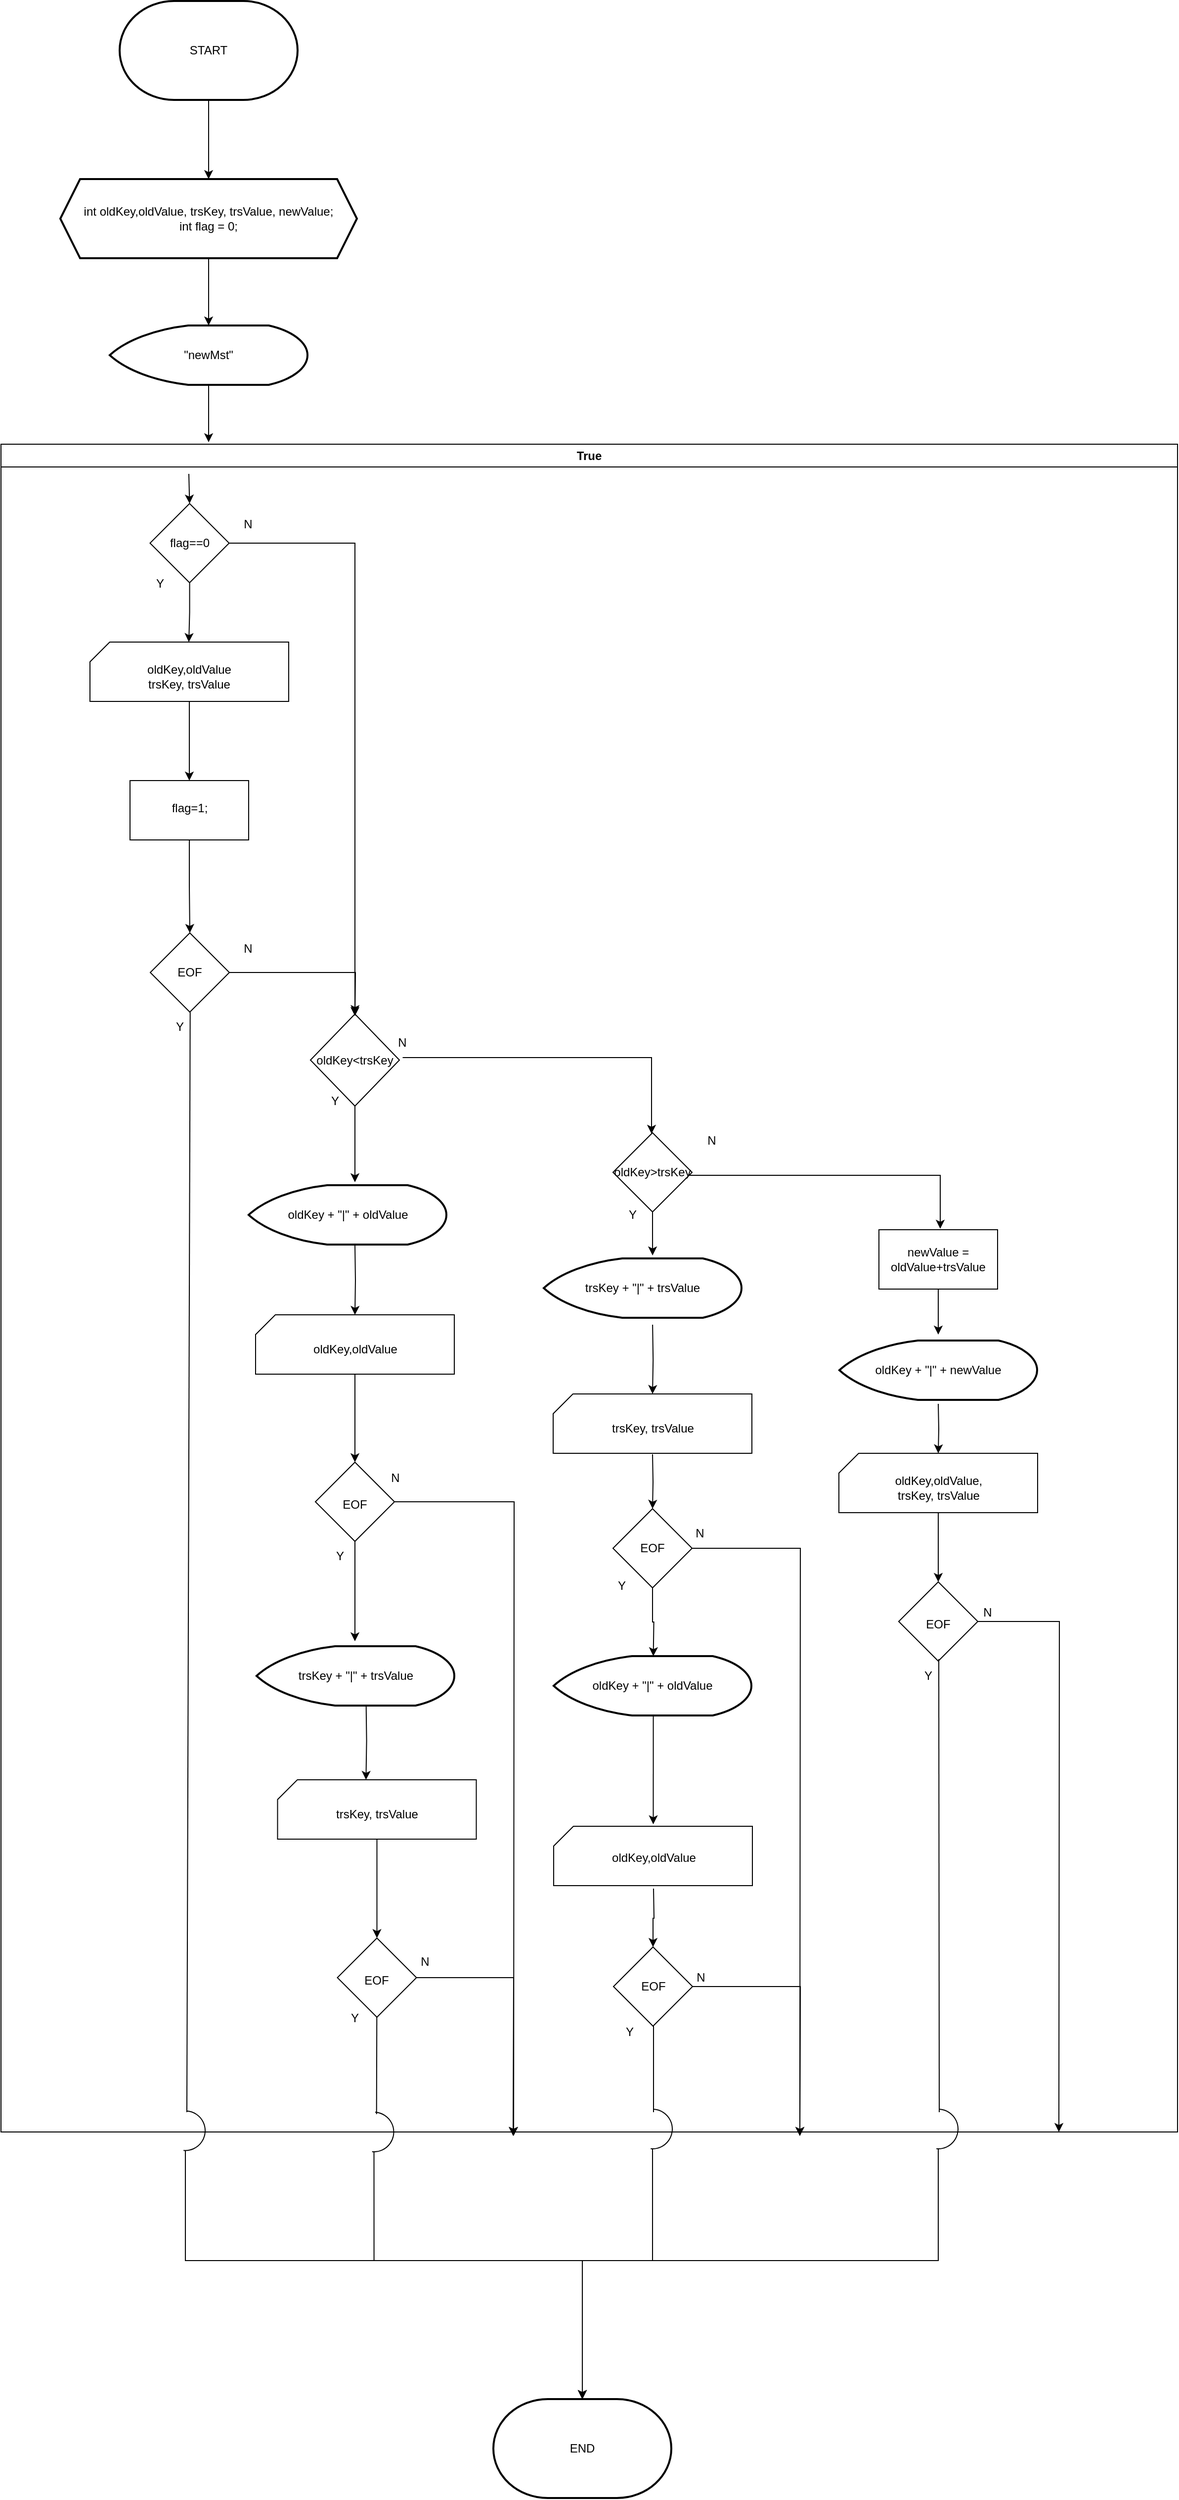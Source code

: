 <mxfile version="24.7.8">
  <diagram id="C5RBs43oDa-KdzZeNtuy" name="Page-1">
    <mxGraphModel dx="2093" dy="1055" grid="1" gridSize="10" guides="1" tooltips="1" connect="1" arrows="1" fold="1" page="1" pageScale="1" pageWidth="827" pageHeight="1169" math="0" shadow="0">
      <root>
        <mxCell id="WIyWlLk6GJQsqaUBKTNV-0" />
        <mxCell id="WIyWlLk6GJQsqaUBKTNV-1" parent="WIyWlLk6GJQsqaUBKTNV-0" />
        <mxCell id="6_lR2xCPuKKpcIwYhs6z-3" value="" style="edgeStyle=orthogonalEdgeStyle;rounded=0;orthogonalLoop=1;jettySize=auto;html=1;" edge="1" parent="WIyWlLk6GJQsqaUBKTNV-1" source="6_lR2xCPuKKpcIwYhs6z-1" target="6_lR2xCPuKKpcIwYhs6z-2">
          <mxGeometry relative="1" as="geometry" />
        </mxCell>
        <mxCell id="6_lR2xCPuKKpcIwYhs6z-1" value="START" style="strokeWidth=2;html=1;shape=mxgraph.flowchart.terminator;whiteSpace=wrap;" vertex="1" parent="WIyWlLk6GJQsqaUBKTNV-1">
          <mxGeometry x="192" y="34" width="180" height="100" as="geometry" />
        </mxCell>
        <mxCell id="6_lR2xCPuKKpcIwYhs6z-8" value="" style="edgeStyle=orthogonalEdgeStyle;rounded=0;orthogonalLoop=1;jettySize=auto;html=1;" edge="1" parent="WIyWlLk6GJQsqaUBKTNV-1" source="6_lR2xCPuKKpcIwYhs6z-2">
          <mxGeometry relative="1" as="geometry">
            <mxPoint x="282" y="362" as="targetPoint" />
          </mxGeometry>
        </mxCell>
        <mxCell id="6_lR2xCPuKKpcIwYhs6z-2" value="&lt;div&gt;int&amp;nbsp;&lt;span style=&quot;background-color: initial;&quot;&gt;oldKey&lt;/span&gt;&lt;span style=&quot;background-color: initial;&quot;&gt;,oldValue,&amp;nbsp;&lt;/span&gt;&lt;span style=&quot;background-color: initial;&quot;&gt;trsKey, trsValue, newValue;&lt;/span&gt;&lt;/div&gt;&lt;div&gt;int flag = 0;&lt;/div&gt;" style="shape=hexagon;perimeter=hexagonPerimeter2;whiteSpace=wrap;html=1;fixedSize=1;strokeWidth=2;" vertex="1" parent="WIyWlLk6GJQsqaUBKTNV-1">
          <mxGeometry x="132" y="214" width="300" height="80" as="geometry" />
        </mxCell>
        <mxCell id="6_lR2xCPuKKpcIwYhs6z-183" value="" style="group" vertex="1" connectable="0" parent="WIyWlLk6GJQsqaUBKTNV-1">
          <mxGeometry x="72" y="482" width="1190" height="1976" as="geometry" />
        </mxCell>
        <mxCell id="6_lR2xCPuKKpcIwYhs6z-6" value="True" style="swimlane;whiteSpace=wrap;html=1;startSize=23;" vertex="1" parent="6_lR2xCPuKKpcIwYhs6z-183">
          <mxGeometry width="1190" height="1706" as="geometry" />
        </mxCell>
        <mxCell id="6_lR2xCPuKKpcIwYhs6z-11" value="" style="group" vertex="1" connectable="0" parent="6_lR2xCPuKKpcIwYhs6z-6">
          <mxGeometry x="90" y="200" width="201" height="60" as="geometry" />
        </mxCell>
        <mxCell id="6_lR2xCPuKKpcIwYhs6z-14" value="" style="group" vertex="1" connectable="0" parent="6_lR2xCPuKKpcIwYhs6z-11">
          <mxGeometry width="201" height="60" as="geometry" />
        </mxCell>
        <mxCell id="6_lR2xCPuKKpcIwYhs6z-9" value="" style="verticalLabelPosition=bottom;verticalAlign=top;html=1;shape=card;whiteSpace=wrap;size=20;arcSize=12;" vertex="1" parent="6_lR2xCPuKKpcIwYhs6z-14">
          <mxGeometry width="201" height="60" as="geometry" />
        </mxCell>
        <mxCell id="6_lR2xCPuKKpcIwYhs6z-10" value="oldKey&lt;span style=&quot;background-color: initial;&quot;&gt;,oldValue&lt;/span&gt;&lt;div&gt;trsKey,&amp;nbsp;&lt;span style=&quot;background-color: initial;&quot;&gt;trsValue&lt;/span&gt;&lt;span style=&quot;background-color: initial;&quot;&gt;&lt;br&gt;&lt;/span&gt;&lt;/div&gt;" style="text;html=1;align=center;verticalAlign=middle;whiteSpace=wrap;rounded=0;" vertex="1" parent="6_lR2xCPuKKpcIwYhs6z-14">
          <mxGeometry x="40.2" y="20" width="120.6" height="30" as="geometry" />
        </mxCell>
        <mxCell id="6_lR2xCPuKKpcIwYhs6z-21" value="" style="edgeStyle=orthogonalEdgeStyle;rounded=0;orthogonalLoop=1;jettySize=auto;html=1;" edge="1" parent="6_lR2xCPuKKpcIwYhs6z-6" source="6_lR2xCPuKKpcIwYhs6z-12">
          <mxGeometry relative="1" as="geometry">
            <mxPoint x="358" y="576" as="targetPoint" />
          </mxGeometry>
        </mxCell>
        <mxCell id="6_lR2xCPuKKpcIwYhs6z-12" value="EOF" style="rhombus;whiteSpace=wrap;html=1;" vertex="1" parent="6_lR2xCPuKKpcIwYhs6z-6">
          <mxGeometry x="151" y="494" width="80" height="80" as="geometry" />
        </mxCell>
        <mxCell id="6_lR2xCPuKKpcIwYhs6z-18" value="Y" style="text;html=1;align=center;verticalAlign=middle;whiteSpace=wrap;rounded=0;" vertex="1" parent="6_lR2xCPuKKpcIwYhs6z-6">
          <mxGeometry x="150.75" y="574" width="60" height="30" as="geometry" />
        </mxCell>
        <mxCell id="6_lR2xCPuKKpcIwYhs6z-19" value="N" style="text;html=1;align=center;verticalAlign=middle;whiteSpace=wrap;rounded=0;" vertex="1" parent="6_lR2xCPuKKpcIwYhs6z-6">
          <mxGeometry x="220" y="495" width="60" height="30" as="geometry" />
        </mxCell>
        <mxCell id="6_lR2xCPuKKpcIwYhs6z-27" value="" style="edgeStyle=orthogonalEdgeStyle;rounded=0;orthogonalLoop=1;jettySize=auto;html=1;" edge="1" parent="6_lR2xCPuKKpcIwYhs6z-6" source="6_lR2xCPuKKpcIwYhs6z-23">
          <mxGeometry relative="1" as="geometry">
            <mxPoint x="358" y="746" as="targetPoint" />
          </mxGeometry>
        </mxCell>
        <mxCell id="6_lR2xCPuKKpcIwYhs6z-34" value="" style="edgeStyle=orthogonalEdgeStyle;rounded=0;orthogonalLoop=1;jettySize=auto;html=1;exitX=0.5;exitY=1;exitDx=0;exitDy=0;" edge="1" parent="6_lR2xCPuKKpcIwYhs6z-6" source="6_lR2xCPuKKpcIwYhs6z-60">
          <mxGeometry relative="1" as="geometry">
            <mxPoint x="427.25" y="621" as="sourcePoint" />
            <mxPoint x="658" y="697" as="targetPoint" />
            <Array as="points">
              <mxPoint x="658" y="620" />
            </Array>
          </mxGeometry>
        </mxCell>
        <mxCell id="6_lR2xCPuKKpcIwYhs6z-23" value="oldKey&amp;lt;trsKey" style="rhombus;whiteSpace=wrap;html=1;" vertex="1" parent="6_lR2xCPuKKpcIwYhs6z-6">
          <mxGeometry x="313" y="576" width="90" height="93" as="geometry" />
        </mxCell>
        <mxCell id="6_lR2xCPuKKpcIwYhs6z-59" value="" style="edgeStyle=orthogonalEdgeStyle;rounded=0;orthogonalLoop=1;jettySize=auto;html=1;entryX=0.5;entryY=0;entryDx=0;entryDy=0;entryPerimeter=0;" edge="1" parent="6_lR2xCPuKKpcIwYhs6z-6" target="6_lR2xCPuKKpcIwYhs6z-57">
          <mxGeometry relative="1" as="geometry">
            <mxPoint x="358" y="809" as="sourcePoint" />
          </mxGeometry>
        </mxCell>
        <mxCell id="6_lR2xCPuKKpcIwYhs6z-29" value="Y" style="text;html=1;align=center;verticalAlign=middle;whiteSpace=wrap;rounded=0;" vertex="1" parent="6_lR2xCPuKKpcIwYhs6z-6">
          <mxGeometry x="308" y="649" width="60" height="30" as="geometry" />
        </mxCell>
        <mxCell id="6_lR2xCPuKKpcIwYhs6z-61" value="" style="edgeStyle=orthogonalEdgeStyle;rounded=0;orthogonalLoop=1;jettySize=auto;html=1;" edge="1" parent="6_lR2xCPuKKpcIwYhs6z-6" source="6_lR2xCPuKKpcIwYhs6z-35">
          <mxGeometry relative="1" as="geometry">
            <mxPoint x="659.053" y="820" as="targetPoint" />
          </mxGeometry>
        </mxCell>
        <mxCell id="6_lR2xCPuKKpcIwYhs6z-71" value="" style="edgeStyle=orthogonalEdgeStyle;rounded=0;orthogonalLoop=1;jettySize=auto;html=1;" edge="1" parent="6_lR2xCPuKKpcIwYhs6z-6">
          <mxGeometry relative="1" as="geometry">
            <mxPoint x="675" y="736" as="sourcePoint" />
            <mxPoint x="949.029" y="793.029" as="targetPoint" />
            <Array as="points">
              <mxPoint x="675" y="739" />
              <mxPoint x="950" y="739" />
              <mxPoint x="950" y="793" />
            </Array>
          </mxGeometry>
        </mxCell>
        <mxCell id="6_lR2xCPuKKpcIwYhs6z-35" value="oldKey&amp;gt;trsKey" style="rhombus;whiteSpace=wrap;html=1;" vertex="1" parent="6_lR2xCPuKKpcIwYhs6z-6">
          <mxGeometry x="619" y="696" width="80" height="80" as="geometry" />
        </mxCell>
        <mxCell id="6_lR2xCPuKKpcIwYhs6z-63" value="" style="edgeStyle=orthogonalEdgeStyle;rounded=0;orthogonalLoop=1;jettySize=auto;html=1;" edge="1" parent="6_lR2xCPuKKpcIwYhs6z-6">
          <mxGeometry relative="1" as="geometry">
            <mxPoint x="659.053" y="890" as="sourcePoint" />
            <mxPoint x="659" y="960" as="targetPoint" />
          </mxGeometry>
        </mxCell>
        <mxCell id="6_lR2xCPuKKpcIwYhs6z-48" value="" style="edgeStyle=orthogonalEdgeStyle;rounded=0;orthogonalLoop=1;jettySize=auto;html=1;" edge="1" parent="6_lR2xCPuKKpcIwYhs6z-6" source="6_lR2xCPuKKpcIwYhs6z-45">
          <mxGeometry relative="1" as="geometry">
            <mxPoint x="190" y="200" as="targetPoint" />
          </mxGeometry>
        </mxCell>
        <mxCell id="6_lR2xCPuKKpcIwYhs6z-100" value="" style="edgeStyle=orthogonalEdgeStyle;rounded=0;orthogonalLoop=1;jettySize=auto;html=1;" edge="1" parent="6_lR2xCPuKKpcIwYhs6z-6" source="6_lR2xCPuKKpcIwYhs6z-45">
          <mxGeometry relative="1" as="geometry">
            <mxPoint x="358" y="578" as="targetPoint" />
            <Array as="points">
              <mxPoint x="358" y="100" />
            </Array>
          </mxGeometry>
        </mxCell>
        <mxCell id="6_lR2xCPuKKpcIwYhs6z-45" value="flag==0" style="rhombus;whiteSpace=wrap;html=1;" vertex="1" parent="6_lR2xCPuKKpcIwYhs6z-6">
          <mxGeometry x="150.75" y="60" width="80" height="80" as="geometry" />
        </mxCell>
        <mxCell id="6_lR2xCPuKKpcIwYhs6z-51" value="" style="edgeStyle=orthogonalEdgeStyle;rounded=0;orthogonalLoop=1;jettySize=auto;html=1;" edge="1" parent="6_lR2xCPuKKpcIwYhs6z-6" source="6_lR2xCPuKKpcIwYhs6z-46" target="6_lR2xCPuKKpcIwYhs6z-12">
          <mxGeometry relative="1" as="geometry" />
        </mxCell>
        <mxCell id="6_lR2xCPuKKpcIwYhs6z-46" value="&lt;div&gt;&lt;br&gt;&lt;/div&gt;&lt;div&gt;&lt;span style=&quot;background-color: initial;&quot;&gt;flag=1;&lt;/span&gt;&lt;br&gt;&lt;/div&gt;" style="whiteSpace=wrap;html=1;verticalAlign=top;arcSize=12;" vertex="1" parent="6_lR2xCPuKKpcIwYhs6z-6">
          <mxGeometry x="130.5" y="340" width="120" height="60" as="geometry" />
        </mxCell>
        <mxCell id="6_lR2xCPuKKpcIwYhs6z-47" value="" style="edgeStyle=orthogonalEdgeStyle;rounded=0;orthogonalLoop=1;jettySize=auto;html=1;" edge="1" parent="6_lR2xCPuKKpcIwYhs6z-6" source="6_lR2xCPuKKpcIwYhs6z-9" target="6_lR2xCPuKKpcIwYhs6z-46">
          <mxGeometry relative="1" as="geometry" />
        </mxCell>
        <mxCell id="6_lR2xCPuKKpcIwYhs6z-55" value="" style="group" vertex="1" connectable="0" parent="6_lR2xCPuKKpcIwYhs6z-6">
          <mxGeometry x="257.5" y="880" width="201" height="60" as="geometry" />
        </mxCell>
        <mxCell id="6_lR2xCPuKKpcIwYhs6z-56" value="" style="group" vertex="1" connectable="0" parent="6_lR2xCPuKKpcIwYhs6z-55">
          <mxGeometry width="201" height="60" as="geometry" />
        </mxCell>
        <mxCell id="6_lR2xCPuKKpcIwYhs6z-57" value="" style="verticalLabelPosition=bottom;verticalAlign=top;html=1;shape=card;whiteSpace=wrap;size=20;arcSize=12;" vertex="1" parent="6_lR2xCPuKKpcIwYhs6z-56">
          <mxGeometry width="201" height="60" as="geometry" />
        </mxCell>
        <mxCell id="6_lR2xCPuKKpcIwYhs6z-58" value="oldKey&lt;span style=&quot;background-color: initial;&quot;&gt;,oldValue&lt;/span&gt;" style="text;html=1;align=center;verticalAlign=middle;whiteSpace=wrap;rounded=0;" vertex="1" parent="6_lR2xCPuKKpcIwYhs6z-56">
          <mxGeometry x="40.2" y="20" width="120.6" height="30" as="geometry" />
        </mxCell>
        <mxCell id="6_lR2xCPuKKpcIwYhs6z-60" value="N" style="text;html=1;align=center;verticalAlign=middle;whiteSpace=wrap;rounded=0;" vertex="1" parent="6_lR2xCPuKKpcIwYhs6z-6">
          <mxGeometry x="376.25" y="590" width="60" height="30" as="geometry" />
        </mxCell>
        <mxCell id="6_lR2xCPuKKpcIwYhs6z-64" value="Y" style="text;html=1;align=center;verticalAlign=middle;whiteSpace=wrap;rounded=0;" vertex="1" parent="6_lR2xCPuKKpcIwYhs6z-6">
          <mxGeometry x="609" y="764" width="60" height="30" as="geometry" />
        </mxCell>
        <mxCell id="6_lR2xCPuKKpcIwYhs6z-65" value="N" style="text;html=1;align=center;verticalAlign=middle;whiteSpace=wrap;rounded=0;" vertex="1" parent="6_lR2xCPuKKpcIwYhs6z-6">
          <mxGeometry x="689" y="689" width="60" height="30" as="geometry" />
        </mxCell>
        <mxCell id="6_lR2xCPuKKpcIwYhs6z-66" value="" style="group" vertex="1" connectable="0" parent="6_lR2xCPuKKpcIwYhs6z-6">
          <mxGeometry x="535.5" y="960" width="201" height="60" as="geometry" />
        </mxCell>
        <mxCell id="6_lR2xCPuKKpcIwYhs6z-67" value="" style="group" vertex="1" connectable="0" parent="6_lR2xCPuKKpcIwYhs6z-66">
          <mxGeometry width="201" height="60" as="geometry" />
        </mxCell>
        <mxCell id="6_lR2xCPuKKpcIwYhs6z-68" value="" style="verticalLabelPosition=bottom;verticalAlign=top;html=1;shape=card;whiteSpace=wrap;size=20;arcSize=12;" vertex="1" parent="6_lR2xCPuKKpcIwYhs6z-67">
          <mxGeometry x="23" width="201" height="60" as="geometry" />
        </mxCell>
        <mxCell id="6_lR2xCPuKKpcIwYhs6z-69" value="trsKey, trsValue" style="text;html=1;align=center;verticalAlign=middle;whiteSpace=wrap;rounded=0;" vertex="1" parent="6_lR2xCPuKKpcIwYhs6z-67">
          <mxGeometry x="63.2" y="20" width="120.6" height="30" as="geometry" />
        </mxCell>
        <mxCell id="6_lR2xCPuKKpcIwYhs6z-74" value="" style="edgeStyle=orthogonalEdgeStyle;rounded=0;orthogonalLoop=1;jettySize=auto;html=1;" edge="1" parent="6_lR2xCPuKKpcIwYhs6z-6" source="6_lR2xCPuKKpcIwYhs6z-72">
          <mxGeometry relative="1" as="geometry">
            <mxPoint x="948" y="900" as="targetPoint" />
          </mxGeometry>
        </mxCell>
        <mxCell id="6_lR2xCPuKKpcIwYhs6z-72" value="newValue = oldValue+trsValue" style="rounded=0;whiteSpace=wrap;html=1;" vertex="1" parent="6_lR2xCPuKKpcIwYhs6z-6">
          <mxGeometry x="888" y="794" width="120" height="60" as="geometry" />
        </mxCell>
        <mxCell id="6_lR2xCPuKKpcIwYhs6z-79" value="" style="edgeStyle=orthogonalEdgeStyle;rounded=0;orthogonalLoop=1;jettySize=auto;html=1;entryX=0.5;entryY=0;entryDx=0;entryDy=0;entryPerimeter=0;" edge="1" parent="6_lR2xCPuKKpcIwYhs6z-6" target="6_lR2xCPuKKpcIwYhs6z-77">
          <mxGeometry relative="1" as="geometry">
            <mxPoint x="948" y="970" as="sourcePoint" />
          </mxGeometry>
        </mxCell>
        <mxCell id="6_lR2xCPuKKpcIwYhs6z-75" value="" style="group" vertex="1" connectable="0" parent="6_lR2xCPuKKpcIwYhs6z-6">
          <mxGeometry x="847.5" y="1020" width="201" height="60" as="geometry" />
        </mxCell>
        <mxCell id="6_lR2xCPuKKpcIwYhs6z-76" value="" style="group" vertex="1" connectable="0" parent="6_lR2xCPuKKpcIwYhs6z-75">
          <mxGeometry width="201" height="60" as="geometry" />
        </mxCell>
        <mxCell id="6_lR2xCPuKKpcIwYhs6z-77" value="" style="verticalLabelPosition=bottom;verticalAlign=top;html=1;shape=card;whiteSpace=wrap;size=20;arcSize=12;" vertex="1" parent="6_lR2xCPuKKpcIwYhs6z-76">
          <mxGeometry width="201" height="60" as="geometry" />
        </mxCell>
        <mxCell id="6_lR2xCPuKKpcIwYhs6z-78" value="&lt;div&gt;oldKey&lt;span style=&quot;background-color: initial;&quot;&gt;,oldValue,&lt;/span&gt;&lt;br&gt;&lt;/div&gt;trsKey, trsValue" style="text;html=1;align=center;verticalAlign=middle;whiteSpace=wrap;rounded=0;" vertex="1" parent="6_lR2xCPuKKpcIwYhs6z-76">
          <mxGeometry x="40.2" y="20" width="120.6" height="30" as="geometry" />
        </mxCell>
        <mxCell id="6_lR2xCPuKKpcIwYhs6z-83" value="" style="edgeStyle=orthogonalEdgeStyle;rounded=0;orthogonalLoop=1;jettySize=auto;html=1;" edge="1" parent="6_lR2xCPuKKpcIwYhs6z-6" source="6_lR2xCPuKKpcIwYhs6z-80">
          <mxGeometry relative="1" as="geometry">
            <mxPoint x="358.0" y="1210.0" as="targetPoint" />
          </mxGeometry>
        </mxCell>
        <mxCell id="6_lR2xCPuKKpcIwYhs6z-149" value="" style="edgeStyle=orthogonalEdgeStyle;rounded=0;orthogonalLoop=1;jettySize=auto;html=1;" edge="1" parent="6_lR2xCPuKKpcIwYhs6z-6" source="6_lR2xCPuKKpcIwYhs6z-80">
          <mxGeometry relative="1" as="geometry">
            <mxPoint x="518.5" y="1710" as="targetPoint" />
          </mxGeometry>
        </mxCell>
        <mxCell id="6_lR2xCPuKKpcIwYhs6z-80" value="&lt;div&gt;&lt;br&gt;&lt;/div&gt;&lt;div&gt;&lt;br&gt;&lt;/div&gt;&lt;div&gt;EOF&lt;/div&gt;" style="rhombus;whiteSpace=wrap;html=1;verticalAlign=top;arcSize=12;" vertex="1" parent="6_lR2xCPuKKpcIwYhs6z-6">
          <mxGeometry x="318" y="1029" width="80" height="80" as="geometry" />
        </mxCell>
        <mxCell id="6_lR2xCPuKKpcIwYhs6z-81" value="" style="edgeStyle=orthogonalEdgeStyle;rounded=0;orthogonalLoop=1;jettySize=auto;html=1;" edge="1" parent="6_lR2xCPuKKpcIwYhs6z-6" source="6_lR2xCPuKKpcIwYhs6z-57" target="6_lR2xCPuKKpcIwYhs6z-80">
          <mxGeometry relative="1" as="geometry" />
        </mxCell>
        <mxCell id="6_lR2xCPuKKpcIwYhs6z-86" value="" style="edgeStyle=orthogonalEdgeStyle;rounded=0;orthogonalLoop=1;jettySize=auto;html=1;" edge="1" parent="6_lR2xCPuKKpcIwYhs6z-6">
          <mxGeometry relative="1" as="geometry">
            <mxPoint x="369.263" y="1270" as="sourcePoint" />
            <mxPoint x="369.182" y="1350" as="targetPoint" />
          </mxGeometry>
        </mxCell>
        <mxCell id="6_lR2xCPuKKpcIwYhs6z-87" value="" style="group" vertex="1" connectable="0" parent="6_lR2xCPuKKpcIwYhs6z-6">
          <mxGeometry x="279.75" y="1350" width="201" height="60" as="geometry" />
        </mxCell>
        <mxCell id="6_lR2xCPuKKpcIwYhs6z-88" value="" style="verticalLabelPosition=bottom;verticalAlign=top;html=1;shape=card;whiteSpace=wrap;size=20;arcSize=12;" vertex="1" parent="6_lR2xCPuKKpcIwYhs6z-87">
          <mxGeometry width="201" height="60" as="geometry" />
        </mxCell>
        <mxCell id="6_lR2xCPuKKpcIwYhs6z-89" value="trsKey, trsValue" style="text;html=1;align=center;verticalAlign=middle;whiteSpace=wrap;rounded=0;" vertex="1" parent="6_lR2xCPuKKpcIwYhs6z-87">
          <mxGeometry x="40.2" y="20" width="120.6" height="30" as="geometry" />
        </mxCell>
        <mxCell id="6_lR2xCPuKKpcIwYhs6z-96" value="" style="edgeStyle=orthogonalEdgeStyle;rounded=0;orthogonalLoop=1;jettySize=auto;html=1;" edge="1" parent="6_lR2xCPuKKpcIwYhs6z-6" source="6_lR2xCPuKKpcIwYhs6z-92">
          <mxGeometry relative="1" as="geometry">
            <mxPoint x="659.789" y="1225" as="targetPoint" />
          </mxGeometry>
        </mxCell>
        <mxCell id="6_lR2xCPuKKpcIwYhs6z-139" value="" style="edgeStyle=orthogonalEdgeStyle;rounded=0;orthogonalLoop=1;jettySize=auto;html=1;" edge="1" parent="6_lR2xCPuKKpcIwYhs6z-6" source="6_lR2xCPuKKpcIwYhs6z-92">
          <mxGeometry relative="1" as="geometry">
            <mxPoint x="808" y="1710" as="targetPoint" />
          </mxGeometry>
        </mxCell>
        <mxCell id="6_lR2xCPuKKpcIwYhs6z-92" value="&lt;div&gt;&lt;span style=&quot;background-color: initial;&quot;&gt;EOF&lt;/span&gt;&lt;br&gt;&lt;/div&gt;" style="rhombus;whiteSpace=wrap;html=1;" vertex="1" parent="6_lR2xCPuKKpcIwYhs6z-6">
          <mxGeometry x="619" y="1076" width="80" height="80" as="geometry" />
        </mxCell>
        <mxCell id="6_lR2xCPuKKpcIwYhs6z-93" value="" style="edgeStyle=orthogonalEdgeStyle;rounded=0;orthogonalLoop=1;jettySize=auto;html=1;" edge="1" parent="6_lR2xCPuKKpcIwYhs6z-6" target="6_lR2xCPuKKpcIwYhs6z-92">
          <mxGeometry relative="1" as="geometry">
            <mxPoint x="659.0" y="1021" as="sourcePoint" />
          </mxGeometry>
        </mxCell>
        <mxCell id="6_lR2xCPuKKpcIwYhs6z-98" value="" style="edgeStyle=orthogonalEdgeStyle;rounded=0;orthogonalLoop=1;jettySize=auto;html=1;" edge="1" parent="6_lR2xCPuKKpcIwYhs6z-6">
          <mxGeometry relative="1" as="geometry">
            <mxPoint x="659.789" y="1285" as="sourcePoint" />
            <mxPoint x="659.75" y="1395" as="targetPoint" />
          </mxGeometry>
        </mxCell>
        <mxCell id="6_lR2xCPuKKpcIwYhs6z-101" value="" style="group" vertex="1" connectable="0" parent="6_lR2xCPuKKpcIwYhs6z-6">
          <mxGeometry x="575" y="1396" width="201" height="60" as="geometry" />
        </mxCell>
        <mxCell id="6_lR2xCPuKKpcIwYhs6z-102" value="" style="verticalLabelPosition=bottom;verticalAlign=top;html=1;shape=card;whiteSpace=wrap;size=20;arcSize=12;" vertex="1" parent="6_lR2xCPuKKpcIwYhs6z-101">
          <mxGeometry x="-16" y="1" width="201" height="60" as="geometry" />
        </mxCell>
        <mxCell id="6_lR2xCPuKKpcIwYhs6z-103" value="oldKey&lt;span style=&quot;background-color: initial;&quot;&gt;,oldValue&lt;/span&gt;" style="text;html=1;align=center;verticalAlign=middle;whiteSpace=wrap;rounded=0;" vertex="1" parent="6_lR2xCPuKKpcIwYhs6z-101">
          <mxGeometry x="25.2" y="18" width="120.6" height="30" as="geometry" />
        </mxCell>
        <mxCell id="6_lR2xCPuKKpcIwYhs6z-105" value="&lt;div&gt;&lt;br&gt;&lt;/div&gt;&lt;div&gt;&lt;br&gt;&lt;/div&gt;&lt;div&gt;EOF&lt;/div&gt;" style="rhombus;whiteSpace=wrap;html=1;verticalAlign=top;arcSize=12;" vertex="1" parent="6_lR2xCPuKKpcIwYhs6z-6">
          <mxGeometry x="908" y="1150" width="80" height="80" as="geometry" />
        </mxCell>
        <mxCell id="6_lR2xCPuKKpcIwYhs6z-106" value="" style="edgeStyle=orthogonalEdgeStyle;rounded=0;orthogonalLoop=1;jettySize=auto;html=1;" edge="1" parent="6_lR2xCPuKKpcIwYhs6z-6" source="6_lR2xCPuKKpcIwYhs6z-77" target="6_lR2xCPuKKpcIwYhs6z-105">
          <mxGeometry relative="1" as="geometry" />
        </mxCell>
        <mxCell id="6_lR2xCPuKKpcIwYhs6z-147" value="" style="edgeStyle=orthogonalEdgeStyle;rounded=0;orthogonalLoop=1;jettySize=auto;html=1;" edge="1" parent="6_lR2xCPuKKpcIwYhs6z-6" source="6_lR2xCPuKKpcIwYhs6z-116">
          <mxGeometry relative="1" as="geometry">
            <mxPoint x="518" y="1710" as="targetPoint" />
          </mxGeometry>
        </mxCell>
        <mxCell id="6_lR2xCPuKKpcIwYhs6z-116" value="&lt;div&gt;&lt;br&gt;&lt;/div&gt;&lt;div&gt;&lt;br&gt;&lt;/div&gt;&lt;div&gt;EOF&lt;/div&gt;" style="rhombus;whiteSpace=wrap;html=1;verticalAlign=top;arcSize=12;" vertex="1" parent="6_lR2xCPuKKpcIwYhs6z-6">
          <mxGeometry x="340.25" y="1510" width="80" height="80" as="geometry" />
        </mxCell>
        <mxCell id="6_lR2xCPuKKpcIwYhs6z-141" value="" style="edgeStyle=orthogonalEdgeStyle;rounded=0;orthogonalLoop=1;jettySize=auto;html=1;" edge="1" parent="6_lR2xCPuKKpcIwYhs6z-6" source="6_lR2xCPuKKpcIwYhs6z-123">
          <mxGeometry relative="1" as="geometry">
            <mxPoint x="808" y="1710" as="targetPoint" />
          </mxGeometry>
        </mxCell>
        <mxCell id="6_lR2xCPuKKpcIwYhs6z-123" value="EOF" style="rhombus;whiteSpace=wrap;html=1;" vertex="1" parent="6_lR2xCPuKKpcIwYhs6z-6">
          <mxGeometry x="619.5" y="1519" width="80" height="80" as="geometry" />
        </mxCell>
        <mxCell id="6_lR2xCPuKKpcIwYhs6z-124" value="" style="edgeStyle=orthogonalEdgeStyle;rounded=0;orthogonalLoop=1;jettySize=auto;html=1;" edge="1" parent="6_lR2xCPuKKpcIwYhs6z-6" target="6_lR2xCPuKKpcIwYhs6z-123">
          <mxGeometry relative="1" as="geometry">
            <mxPoint x="660" y="1460" as="sourcePoint" />
          </mxGeometry>
        </mxCell>
        <mxCell id="6_lR2xCPuKKpcIwYhs6z-131" value="" style="edgeStyle=orthogonalEdgeStyle;rounded=0;orthogonalLoop=1;jettySize=auto;html=1;" edge="1" parent="6_lR2xCPuKKpcIwYhs6z-6" source="6_lR2xCPuKKpcIwYhs6z-88" target="6_lR2xCPuKKpcIwYhs6z-116">
          <mxGeometry relative="1" as="geometry" />
        </mxCell>
        <mxCell id="6_lR2xCPuKKpcIwYhs6z-136" value="Y" style="text;html=1;align=center;verticalAlign=middle;whiteSpace=wrap;rounded=0;" vertex="1" parent="6_lR2xCPuKKpcIwYhs6z-6">
          <mxGeometry x="313" y="1109" width="60" height="30" as="geometry" />
        </mxCell>
        <mxCell id="6_lR2xCPuKKpcIwYhs6z-137" value="N" style="text;html=1;align=center;verticalAlign=middle;whiteSpace=wrap;rounded=0;" vertex="1" parent="6_lR2xCPuKKpcIwYhs6z-6">
          <mxGeometry x="369.25" y="1030" width="60" height="30" as="geometry" />
        </mxCell>
        <mxCell id="6_lR2xCPuKKpcIwYhs6z-142" value="Y" style="text;html=1;align=center;verticalAlign=middle;whiteSpace=wrap;rounded=0;" vertex="1" parent="6_lR2xCPuKKpcIwYhs6z-6">
          <mxGeometry x="598" y="1139" width="60" height="30" as="geometry" />
        </mxCell>
        <mxCell id="6_lR2xCPuKKpcIwYhs6z-145" value="N" style="text;html=1;align=center;verticalAlign=middle;whiteSpace=wrap;rounded=0;" vertex="1" parent="6_lR2xCPuKKpcIwYhs6z-6">
          <mxGeometry x="676.5" y="1086" width="60" height="30" as="geometry" />
        </mxCell>
        <mxCell id="6_lR2xCPuKKpcIwYhs6z-150" value="Y" style="text;html=1;align=center;verticalAlign=middle;whiteSpace=wrap;rounded=0;" vertex="1" parent="6_lR2xCPuKKpcIwYhs6z-6">
          <mxGeometry x="328" y="1576" width="60" height="30" as="geometry" />
        </mxCell>
        <mxCell id="6_lR2xCPuKKpcIwYhs6z-151" value="N" style="text;html=1;align=center;verticalAlign=middle;whiteSpace=wrap;rounded=0;" vertex="1" parent="6_lR2xCPuKKpcIwYhs6z-6">
          <mxGeometry x="398.5" y="1519" width="60" height="30" as="geometry" />
        </mxCell>
        <mxCell id="6_lR2xCPuKKpcIwYhs6z-152" value="Y" style="text;html=1;align=center;verticalAlign=middle;whiteSpace=wrap;rounded=0;" vertex="1" parent="6_lR2xCPuKKpcIwYhs6z-6">
          <mxGeometry x="606" y="1590" width="60" height="30" as="geometry" />
        </mxCell>
        <mxCell id="6_lR2xCPuKKpcIwYhs6z-153" value="N" style="text;html=1;align=center;verticalAlign=middle;whiteSpace=wrap;rounded=0;" vertex="1" parent="6_lR2xCPuKKpcIwYhs6z-6">
          <mxGeometry x="678" y="1538.5" width="60" height="23" as="geometry" />
        </mxCell>
        <mxCell id="6_lR2xCPuKKpcIwYhs6z-154" value="Y" style="text;html=1;align=center;verticalAlign=middle;whiteSpace=wrap;rounded=0;" vertex="1" parent="6_lR2xCPuKKpcIwYhs6z-6">
          <mxGeometry x="908" y="1230" width="60" height="30" as="geometry" />
        </mxCell>
        <mxCell id="6_lR2xCPuKKpcIwYhs6z-155" value="N" style="text;html=1;align=center;verticalAlign=middle;whiteSpace=wrap;rounded=0;" vertex="1" parent="6_lR2xCPuKKpcIwYhs6z-6">
          <mxGeometry x="968" y="1169" width="60" height="23" as="geometry" />
        </mxCell>
        <mxCell id="6_lR2xCPuKKpcIwYhs6z-156" value="Y" style="text;html=1;align=center;verticalAlign=middle;whiteSpace=wrap;rounded=0;" vertex="1" parent="6_lR2xCPuKKpcIwYhs6z-6">
          <mxGeometry x="130.5" y="126" width="60" height="30" as="geometry" />
        </mxCell>
        <mxCell id="6_lR2xCPuKKpcIwYhs6z-157" value="N" style="text;html=1;align=center;verticalAlign=middle;whiteSpace=wrap;rounded=0;" vertex="1" parent="6_lR2xCPuKKpcIwYhs6z-6">
          <mxGeometry x="220" y="66" width="60" height="30" as="geometry" />
        </mxCell>
        <mxCell id="6_lR2xCPuKKpcIwYhs6z-162" value="" style="endArrow=none;html=1;rounded=0;" edge="1" parent="6_lR2xCPuKKpcIwYhs6z-6">
          <mxGeometry width="50" height="50" relative="1" as="geometry">
            <mxPoint x="660" y="1686" as="sourcePoint" />
            <mxPoint x="660" y="1599" as="targetPoint" />
          </mxGeometry>
        </mxCell>
        <mxCell id="6_lR2xCPuKKpcIwYhs6z-163" value="" style="endArrow=none;html=1;rounded=0;" edge="1" parent="6_lR2xCPuKKpcIwYhs6z-6">
          <mxGeometry width="50" height="50" relative="1" as="geometry">
            <mxPoint x="949" y="1686" as="sourcePoint" />
            <mxPoint x="948.52" y="1228" as="targetPoint" />
          </mxGeometry>
        </mxCell>
        <mxCell id="6_lR2xCPuKKpcIwYhs6z-164" value="oldKey + &quot;|&quot; + newValue" style="strokeWidth=2;html=1;shape=mxgraph.flowchart.display;whiteSpace=wrap;" vertex="1" parent="6_lR2xCPuKKpcIwYhs6z-6">
          <mxGeometry x="848" y="906" width="200" height="60" as="geometry" />
        </mxCell>
        <mxCell id="6_lR2xCPuKKpcIwYhs6z-165" value="oldKey + &quot;|&quot; + oldValue" style="strokeWidth=2;html=1;shape=mxgraph.flowchart.display;whiteSpace=wrap;" vertex="1" parent="6_lR2xCPuKKpcIwYhs6z-6">
          <mxGeometry x="250.5" y="749" width="200" height="60" as="geometry" />
        </mxCell>
        <mxCell id="6_lR2xCPuKKpcIwYhs6z-167" value="oldKey + &quot;|&quot; + oldValue" style="strokeWidth=2;html=1;shape=mxgraph.flowchart.display;whiteSpace=wrap;" vertex="1" parent="6_lR2xCPuKKpcIwYhs6z-6">
          <mxGeometry x="559" y="1225" width="200" height="60" as="geometry" />
        </mxCell>
        <mxCell id="6_lR2xCPuKKpcIwYhs6z-168" value="trsKey + &quot;|&quot; + trsValue" style="strokeWidth=2;html=1;shape=mxgraph.flowchart.display;whiteSpace=wrap;" vertex="1" parent="6_lR2xCPuKKpcIwYhs6z-6">
          <mxGeometry x="549" y="823" width="200" height="60" as="geometry" />
        </mxCell>
        <mxCell id="6_lR2xCPuKKpcIwYhs6z-166" value="trsKey + &quot;|&quot; + trsValue" style="strokeWidth=2;html=1;shape=mxgraph.flowchart.display;whiteSpace=wrap;" vertex="1" parent="6_lR2xCPuKKpcIwYhs6z-6">
          <mxGeometry x="258.5" y="1215" width="200" height="60" as="geometry" />
        </mxCell>
        <mxCell id="6_lR2xCPuKKpcIwYhs6z-170" value="" style="verticalLabelPosition=bottom;verticalAlign=top;html=1;shape=mxgraph.basic.arc;startAngle=0.51;endAngle=0.015;rotation=-180;" vertex="1" parent="6_lR2xCPuKKpcIwYhs6z-6">
          <mxGeometry x="357.25" y="1686" width="40" height="40" as="geometry" />
        </mxCell>
        <mxCell id="6_lR2xCPuKKpcIwYhs6z-161" value="" style="endArrow=none;html=1;rounded=0;exitX=0.435;exitY=0.95;exitDx=0;exitDy=0;exitPerimeter=0;" edge="1" parent="6_lR2xCPuKKpcIwYhs6z-6" source="6_lR2xCPuKKpcIwYhs6z-170" target="6_lR2xCPuKKpcIwYhs6z-116">
          <mxGeometry width="50" height="50" relative="1" as="geometry">
            <mxPoint x="380" y="1706" as="sourcePoint" />
            <mxPoint x="788" y="1596" as="targetPoint" />
          </mxGeometry>
        </mxCell>
        <mxCell id="6_lR2xCPuKKpcIwYhs6z-172" value="" style="verticalLabelPosition=bottom;verticalAlign=top;html=1;shape=mxgraph.basic.arc;startAngle=0.51;endAngle=0.015;rotation=-180;" vertex="1" parent="6_lR2xCPuKKpcIwYhs6z-6">
          <mxGeometry x="639" y="1683" width="40" height="40" as="geometry" />
        </mxCell>
        <mxCell id="6_lR2xCPuKKpcIwYhs6z-174" value="" style="verticalLabelPosition=bottom;verticalAlign=top;html=1;shape=mxgraph.basic.arc;startAngle=0.51;endAngle=0.015;rotation=-180;" vertex="1" parent="6_lR2xCPuKKpcIwYhs6z-6">
          <mxGeometry x="928" y="1683" width="40" height="40" as="geometry" />
        </mxCell>
        <mxCell id="6_lR2xCPuKKpcIwYhs6z-127" value="" style="endArrow=classic;html=1;rounded=0;entryX=0.5;entryY=0;entryDx=0;entryDy=0;" edge="1" parent="6_lR2xCPuKKpcIwYhs6z-183" target="6_lR2xCPuKKpcIwYhs6z-45">
          <mxGeometry width="50" height="50" relative="1" as="geometry">
            <mxPoint x="190" y="30" as="sourcePoint" />
            <mxPoint x="580" y="310" as="targetPoint" />
          </mxGeometry>
        </mxCell>
        <mxCell id="6_lR2xCPuKKpcIwYhs6z-133" value="" style="edgeStyle=orthogonalEdgeStyle;rounded=0;orthogonalLoop=1;jettySize=auto;html=1;" edge="1" parent="6_lR2xCPuKKpcIwYhs6z-183" source="6_lR2xCPuKKpcIwYhs6z-105">
          <mxGeometry relative="1" as="geometry">
            <mxPoint x="1070" y="1706" as="targetPoint" />
          </mxGeometry>
        </mxCell>
        <mxCell id="6_lR2xCPuKKpcIwYhs6z-160" value="" style="endArrow=none;html=1;rounded=0;entryX=0.61;entryY=-0.13;entryDx=0;entryDy=0;entryPerimeter=0;" edge="1" parent="6_lR2xCPuKKpcIwYhs6z-183">
          <mxGeometry width="50" height="50" relative="1" as="geometry">
            <mxPoint x="188" y="1686" as="sourcePoint" />
            <mxPoint x="191.35" y="574.1" as="targetPoint" />
          </mxGeometry>
        </mxCell>
        <mxCell id="6_lR2xCPuKKpcIwYhs6z-176" value="" style="edgeStyle=orthogonalEdgeStyle;rounded=0;orthogonalLoop=1;jettySize=auto;html=1;" edge="1" parent="6_lR2xCPuKKpcIwYhs6z-183" source="6_lR2xCPuKKpcIwYhs6z-169">
          <mxGeometry relative="1" as="geometry">
            <mxPoint x="588" y="1976" as="targetPoint" />
            <Array as="points">
              <mxPoint x="187" y="1836" />
              <mxPoint x="588" y="1836" />
            </Array>
          </mxGeometry>
        </mxCell>
        <mxCell id="6_lR2xCPuKKpcIwYhs6z-169" value="" style="verticalLabelPosition=bottom;verticalAlign=top;html=1;shape=mxgraph.basic.arc;startAngle=0.51;endAngle=0.015;rotation=-180;" vertex="1" parent="6_lR2xCPuKKpcIwYhs6z-183">
          <mxGeometry x="166.5" y="1684.73" width="40" height="40" as="geometry" />
        </mxCell>
        <mxCell id="6_lR2xCPuKKpcIwYhs6z-178" value="" style="edgeStyle=orthogonalEdgeStyle;rounded=0;orthogonalLoop=1;jettySize=auto;html=1;" edge="1" parent="6_lR2xCPuKKpcIwYhs6z-183" source="6_lR2xCPuKKpcIwYhs6z-170">
          <mxGeometry relative="1" as="geometry">
            <mxPoint x="588" y="1976" as="targetPoint" />
            <Array as="points">
              <mxPoint x="377" y="1836" />
              <mxPoint x="588" y="1836" />
            </Array>
          </mxGeometry>
        </mxCell>
        <mxCell id="6_lR2xCPuKKpcIwYhs6z-180" value="" style="edgeStyle=orthogonalEdgeStyle;rounded=0;orthogonalLoop=1;jettySize=auto;html=1;entryX=0.611;entryY=0.784;entryDx=0;entryDy=0;entryPerimeter=0;" edge="1" parent="6_lR2xCPuKKpcIwYhs6z-183" source="6_lR2xCPuKKpcIwYhs6z-172">
          <mxGeometry relative="1" as="geometry">
            <mxPoint x="588" y="1976" as="targetPoint" />
            <Array as="points">
              <mxPoint x="659" y="1836" />
              <mxPoint x="588" y="1836" />
            </Array>
          </mxGeometry>
        </mxCell>
        <mxCell id="6_lR2xCPuKKpcIwYhs6z-182" value="" style="edgeStyle=orthogonalEdgeStyle;rounded=0;orthogonalLoop=1;jettySize=auto;html=1;" edge="1" parent="6_lR2xCPuKKpcIwYhs6z-183" source="6_lR2xCPuKKpcIwYhs6z-174">
          <mxGeometry relative="1" as="geometry">
            <mxPoint x="588" y="1976" as="targetPoint" />
            <Array as="points">
              <mxPoint x="948" y="1836" />
              <mxPoint x="588" y="1836" />
            </Array>
          </mxGeometry>
        </mxCell>
        <mxCell id="6_lR2xCPuKKpcIwYhs6z-186" value="" style="edgeStyle=orthogonalEdgeStyle;rounded=0;orthogonalLoop=1;jettySize=auto;html=1;" edge="1" parent="WIyWlLk6GJQsqaUBKTNV-1" source="6_lR2xCPuKKpcIwYhs6z-184">
          <mxGeometry relative="1" as="geometry">
            <mxPoint x="282" y="480" as="targetPoint" />
          </mxGeometry>
        </mxCell>
        <mxCell id="6_lR2xCPuKKpcIwYhs6z-184" value="&quot;newMst&quot;" style="strokeWidth=2;html=1;shape=mxgraph.flowchart.display;whiteSpace=wrap;" vertex="1" parent="WIyWlLk6GJQsqaUBKTNV-1">
          <mxGeometry x="182" y="362" width="200" height="60" as="geometry" />
        </mxCell>
        <mxCell id="6_lR2xCPuKKpcIwYhs6z-187" value="END" style="strokeWidth=2;html=1;shape=mxgraph.flowchart.terminator;whiteSpace=wrap;" vertex="1" parent="WIyWlLk6GJQsqaUBKTNV-1">
          <mxGeometry x="570" y="2458" width="180" height="100" as="geometry" />
        </mxCell>
      </root>
    </mxGraphModel>
  </diagram>
</mxfile>
